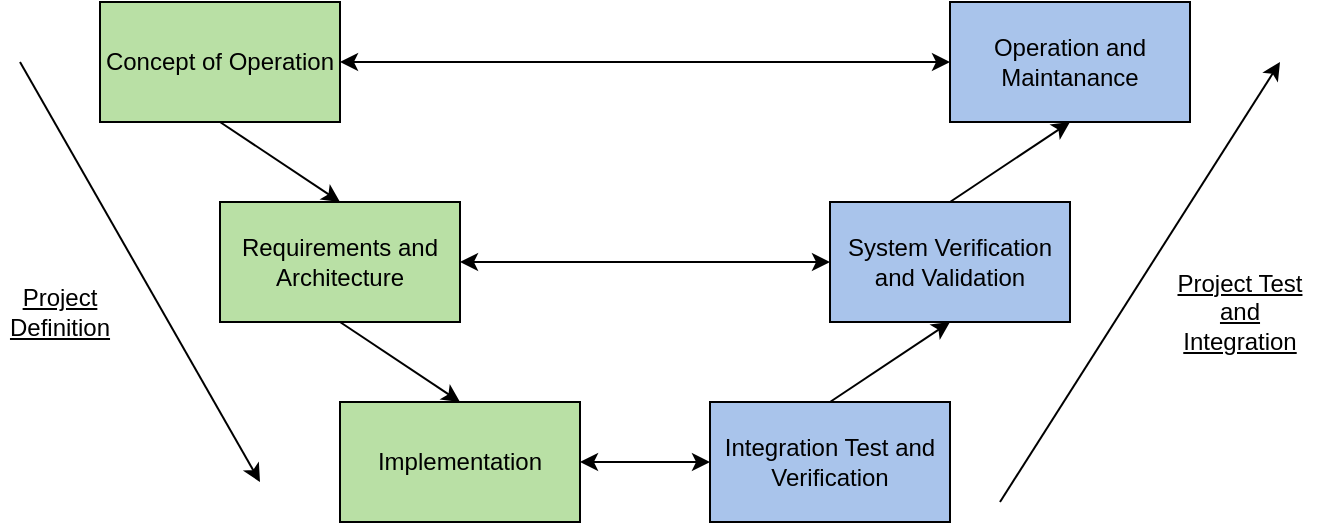 <mxfile version="18.0.6" type="device"><diagram id="JQ_cM2PaWX3hVUgG0U6L" name="Page-1"><mxGraphModel dx="1208" dy="737" grid="1" gridSize="10" guides="1" tooltips="1" connect="1" arrows="1" fold="1" page="1" pageScale="1" pageWidth="850" pageHeight="1100" math="0" shadow="0"><root><mxCell id="0"/><mxCell id="1" parent="0"/><mxCell id="JyTWOufKh37ZLx0P9HUS-1" value="Concept of Operation" style="rounded=0;whiteSpace=wrap;html=1;fillColor=#B9E0A5;" parent="1" vertex="1"><mxGeometry x="60" y="70" width="120" height="60" as="geometry"/></mxCell><mxCell id="JyTWOufKh37ZLx0P9HUS-2" value="Requirements and Architecture" style="rounded=0;whiteSpace=wrap;html=1;fillColor=#B9E0A5;" parent="1" vertex="1"><mxGeometry x="120" y="170" width="120" height="60" as="geometry"/></mxCell><mxCell id="JyTWOufKh37ZLx0P9HUS-3" value="Implementation&lt;span style=&quot;color: rgba(0, 0, 0, 0); font-family: monospace; font-size: 0px; text-align: start;&quot;&gt;%3CmxGraphModel%3E%3Croot%3E%3CmxCell%20id%3D%220%22%2F%3E%3CmxCell%20id%3D%221%22%20parent%3D%220%22%2F%3E%3CmxCell%20id%3D%222%22%20value%3D%22Concept%20of%20Operation%22%20style%3D%22rounded%3D0%3BwhiteSpace%3Dwrap%3Bhtml%3D1%3B%22%20vertex%3D%221%22%20parent%3D%221%22%3E%3CmxGeometry%20x%3D%2270%22%20y%3D%2270%22%20width%3D%22120%22%20height%3D%2260%22%20as%3D%22geometry%22%2F%3E%3C%2FmxCell%3E%3C%2Froot%3E%3C%2FmxGraphModel%3E&lt;/span&gt;" style="rounded=0;whiteSpace=wrap;html=1;fillColor=#B9E0A5;" parent="1" vertex="1"><mxGeometry x="180" y="270" width="120" height="60" as="geometry"/></mxCell><mxCell id="JyTWOufKh37ZLx0P9HUS-4" value="Integration Test and Verification&lt;span style=&quot;color: rgba(0, 0, 0, 0); font-family: monospace; font-size: 0px; text-align: start;&quot;&gt;%3CmxGraphModel%3E%3Croot%3E%3CmxCell%20id%3D%220%22%2F%3E%3CmxCell%20id%3D%221%22%20parent%3D%220%22%2F%3E%3CmxCell%20id%3D%222%22%20value%3D%22Concept%20of%20Operation%22%20style%3D%22rounded%3D0%3BwhiteSpace%3Dwrap%3Bhtml%3D1%3B%22%20vertex%3D%221%22%20parent%3D%221%22%3E%3CmxGeometry%20x%3D%2270%22%20y%3D%2270%22%20width%3D%22120%22%20height%3D%2260%22%20as%3D%22geometry%22%2F%3E%3C%2FmxCell%3E%3C%2Froot%3E%3C%2FmxGraphModel%3E&lt;/span&gt;" style="rounded=0;whiteSpace=wrap;html=1;fillColor=#A9C4EB;" parent="1" vertex="1"><mxGeometry x="365" y="270" width="120" height="60" as="geometry"/></mxCell><mxCell id="JyTWOufKh37ZLx0P9HUS-5" value="System Verification and Validation" style="rounded=0;whiteSpace=wrap;html=1;fillColor=#A9C4EB;" parent="1" vertex="1"><mxGeometry x="425" y="170" width="120" height="60" as="geometry"/></mxCell><mxCell id="JyTWOufKh37ZLx0P9HUS-6" value="Operation and Maintanance" style="rounded=0;whiteSpace=wrap;html=1;fillColor=#A9C4EB;" parent="1" vertex="1"><mxGeometry x="485" y="70" width="120" height="60" as="geometry"/></mxCell><mxCell id="JyTWOufKh37ZLx0P9HUS-7" value="" style="endArrow=classic;html=1;rounded=0;exitX=0.5;exitY=1;exitDx=0;exitDy=0;entryX=0.5;entryY=0;entryDx=0;entryDy=0;" parent="1" source="JyTWOufKh37ZLx0P9HUS-1" target="JyTWOufKh37ZLx0P9HUS-2" edge="1"><mxGeometry width="50" height="50" relative="1" as="geometry"><mxPoint x="90" y="410" as="sourcePoint"/><mxPoint x="140" y="360" as="targetPoint"/></mxGeometry></mxCell><mxCell id="JyTWOufKh37ZLx0P9HUS-10" value="" style="endArrow=classic;html=1;rounded=0;exitX=0.5;exitY=1;exitDx=0;exitDy=0;entryX=0.5;entryY=0;entryDx=0;entryDy=0;" parent="1" source="JyTWOufKh37ZLx0P9HUS-2" target="JyTWOufKh37ZLx0P9HUS-3" edge="1"><mxGeometry width="50" height="50" relative="1" as="geometry"><mxPoint x="110" y="340" as="sourcePoint"/><mxPoint x="160" y="290" as="targetPoint"/></mxGeometry></mxCell><mxCell id="JyTWOufKh37ZLx0P9HUS-11" value="" style="endArrow=classic;startArrow=classic;html=1;rounded=0;entryX=0;entryY=0.5;entryDx=0;entryDy=0;exitX=1;exitY=0.5;exitDx=0;exitDy=0;" parent="1" source="JyTWOufKh37ZLx0P9HUS-3" target="JyTWOufKh37ZLx0P9HUS-4" edge="1"><mxGeometry width="50" height="50" relative="1" as="geometry"><mxPoint x="290" y="480" as="sourcePoint"/><mxPoint x="340" y="430" as="targetPoint"/></mxGeometry></mxCell><mxCell id="JyTWOufKh37ZLx0P9HUS-12" value="" style="endArrow=classic;startArrow=classic;html=1;rounded=0;exitX=1;exitY=0.5;exitDx=0;exitDy=0;entryX=0;entryY=0.5;entryDx=0;entryDy=0;" parent="1" source="JyTWOufKh37ZLx0P9HUS-2" target="JyTWOufKh37ZLx0P9HUS-5" edge="1"><mxGeometry width="50" height="50" relative="1" as="geometry"><mxPoint x="310" y="230" as="sourcePoint"/><mxPoint x="360" y="180" as="targetPoint"/></mxGeometry></mxCell><mxCell id="JyTWOufKh37ZLx0P9HUS-13" value="" style="endArrow=classic;startArrow=classic;html=1;rounded=0;exitX=1;exitY=0.5;exitDx=0;exitDy=0;entryX=0;entryY=0.5;entryDx=0;entryDy=0;" parent="1" source="JyTWOufKh37ZLx0P9HUS-1" target="JyTWOufKh37ZLx0P9HUS-6" edge="1"><mxGeometry width="50" height="50" relative="1" as="geometry"><mxPoint x="250" y="210" as="sourcePoint"/><mxPoint x="435" y="210" as="targetPoint"/></mxGeometry></mxCell><mxCell id="JyTWOufKh37ZLx0P9HUS-14" value="" style="endArrow=classic;html=1;rounded=0;" parent="1" edge="1"><mxGeometry width="50" height="50" relative="1" as="geometry"><mxPoint x="20" y="100" as="sourcePoint"/><mxPoint x="140" y="310" as="targetPoint"/></mxGeometry></mxCell><mxCell id="JyTWOufKh37ZLx0P9HUS-15" value="&lt;u&gt;Project&lt;br&gt;Definition&lt;/u&gt;" style="text;html=1;strokeColor=none;fillColor=none;align=center;verticalAlign=middle;whiteSpace=wrap;rounded=0;" parent="1" vertex="1"><mxGeometry x="10" y="210" width="60" height="30" as="geometry"/></mxCell><mxCell id="JyTWOufKh37ZLx0P9HUS-16" value="" style="endArrow=classic;html=1;rounded=0;" parent="1" edge="1"><mxGeometry width="50" height="50" relative="1" as="geometry"><mxPoint x="509.997" y="320" as="sourcePoint"/><mxPoint x="650" y="100" as="targetPoint"/></mxGeometry></mxCell><mxCell id="JyTWOufKh37ZLx0P9HUS-17" value="&lt;u&gt;Project Test&lt;br&gt;and Integration&lt;/u&gt;" style="text;html=1;strokeColor=none;fillColor=none;align=center;verticalAlign=middle;whiteSpace=wrap;rounded=0;" parent="1" vertex="1"><mxGeometry x="590" y="200" width="80" height="50" as="geometry"/></mxCell><mxCell id="M723rzEWNZ12-Fq-t1t0-1" value="" style="endArrow=classic;html=1;rounded=0;entryX=0.5;entryY=1;entryDx=0;entryDy=0;exitX=0.5;exitY=0;exitDx=0;exitDy=0;" parent="1" source="JyTWOufKh37ZLx0P9HUS-4" target="JyTWOufKh37ZLx0P9HUS-5" edge="1"><mxGeometry width="50" height="50" relative="1" as="geometry"><mxPoint x="350" y="440" as="sourcePoint"/><mxPoint x="400" y="390" as="targetPoint"/></mxGeometry></mxCell><mxCell id="M723rzEWNZ12-Fq-t1t0-2" value="" style="endArrow=classic;html=1;rounded=0;entryX=0.5;entryY=1;entryDx=0;entryDy=0;exitX=0.5;exitY=0;exitDx=0;exitDy=0;" parent="1" source="JyTWOufKh37ZLx0P9HUS-5" target="JyTWOufKh37ZLx0P9HUS-6" edge="1"><mxGeometry width="50" height="50" relative="1" as="geometry"><mxPoint x="435" y="280" as="sourcePoint"/><mxPoint x="495" y="240" as="targetPoint"/></mxGeometry></mxCell></root></mxGraphModel></diagram></mxfile>